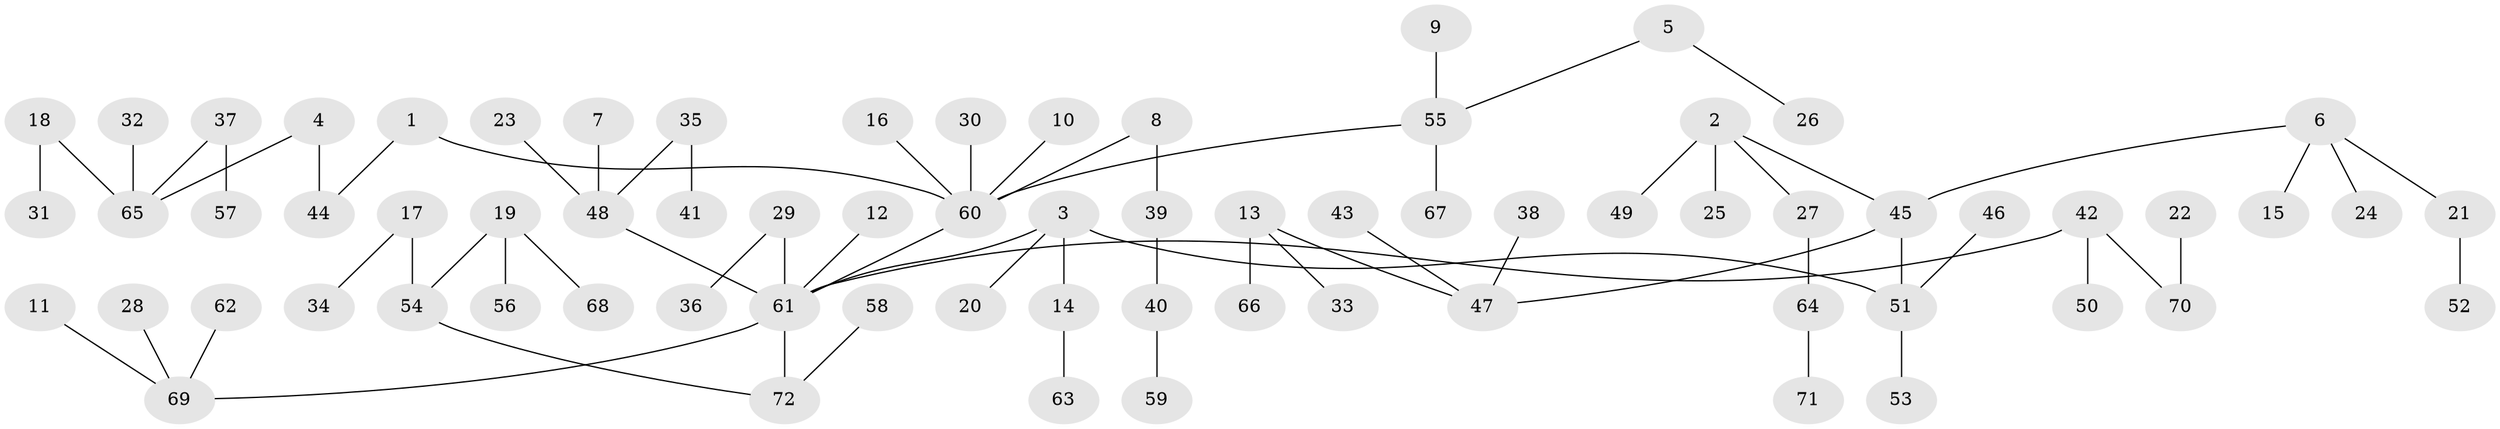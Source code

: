 // original degree distribution, {10: 0.006944444444444444, 6: 0.027777777777777776, 9: 0.006944444444444444, 2: 0.2708333333333333, 5: 0.034722222222222224, 4: 0.041666666666666664, 1: 0.5138888888888888, 3: 0.09722222222222222}
// Generated by graph-tools (version 1.1) at 2025/02/03/09/25 03:02:20]
// undirected, 72 vertices, 71 edges
graph export_dot {
graph [start="1"]
  node [color=gray90,style=filled];
  1;
  2;
  3;
  4;
  5;
  6;
  7;
  8;
  9;
  10;
  11;
  12;
  13;
  14;
  15;
  16;
  17;
  18;
  19;
  20;
  21;
  22;
  23;
  24;
  25;
  26;
  27;
  28;
  29;
  30;
  31;
  32;
  33;
  34;
  35;
  36;
  37;
  38;
  39;
  40;
  41;
  42;
  43;
  44;
  45;
  46;
  47;
  48;
  49;
  50;
  51;
  52;
  53;
  54;
  55;
  56;
  57;
  58;
  59;
  60;
  61;
  62;
  63;
  64;
  65;
  66;
  67;
  68;
  69;
  70;
  71;
  72;
  1 -- 44 [weight=1.0];
  1 -- 60 [weight=1.0];
  2 -- 25 [weight=1.0];
  2 -- 27 [weight=1.0];
  2 -- 45 [weight=1.0];
  2 -- 49 [weight=1.0];
  3 -- 14 [weight=1.0];
  3 -- 20 [weight=1.0];
  3 -- 51 [weight=1.0];
  3 -- 61 [weight=1.0];
  4 -- 44 [weight=1.0];
  4 -- 65 [weight=1.0];
  5 -- 26 [weight=1.0];
  5 -- 55 [weight=1.0];
  6 -- 15 [weight=1.0];
  6 -- 21 [weight=1.0];
  6 -- 24 [weight=1.0];
  6 -- 45 [weight=1.0];
  7 -- 48 [weight=1.0];
  8 -- 39 [weight=1.0];
  8 -- 60 [weight=1.0];
  9 -- 55 [weight=1.0];
  10 -- 60 [weight=1.0];
  11 -- 69 [weight=1.0];
  12 -- 61 [weight=1.0];
  13 -- 33 [weight=1.0];
  13 -- 47 [weight=1.0];
  13 -- 66 [weight=1.0];
  14 -- 63 [weight=1.0];
  16 -- 60 [weight=1.0];
  17 -- 34 [weight=1.0];
  17 -- 54 [weight=1.0];
  18 -- 31 [weight=1.0];
  18 -- 65 [weight=1.0];
  19 -- 54 [weight=1.0];
  19 -- 56 [weight=1.0];
  19 -- 68 [weight=1.0];
  21 -- 52 [weight=1.0];
  22 -- 70 [weight=1.0];
  23 -- 48 [weight=1.0];
  27 -- 64 [weight=1.0];
  28 -- 69 [weight=1.0];
  29 -- 36 [weight=1.0];
  29 -- 61 [weight=1.0];
  30 -- 60 [weight=1.0];
  32 -- 65 [weight=1.0];
  35 -- 41 [weight=1.0];
  35 -- 48 [weight=1.0];
  37 -- 57 [weight=1.0];
  37 -- 65 [weight=1.0];
  38 -- 47 [weight=1.0];
  39 -- 40 [weight=1.0];
  40 -- 59 [weight=1.0];
  42 -- 50 [weight=1.0];
  42 -- 61 [weight=1.0];
  42 -- 70 [weight=1.0];
  43 -- 47 [weight=1.0];
  45 -- 47 [weight=1.0];
  45 -- 51 [weight=1.0];
  46 -- 51 [weight=1.0];
  48 -- 61 [weight=1.0];
  51 -- 53 [weight=1.0];
  54 -- 72 [weight=1.0];
  55 -- 60 [weight=1.0];
  55 -- 67 [weight=1.0];
  58 -- 72 [weight=1.0];
  60 -- 61 [weight=1.0];
  61 -- 69 [weight=1.0];
  61 -- 72 [weight=1.0];
  62 -- 69 [weight=1.0];
  64 -- 71 [weight=1.0];
}
